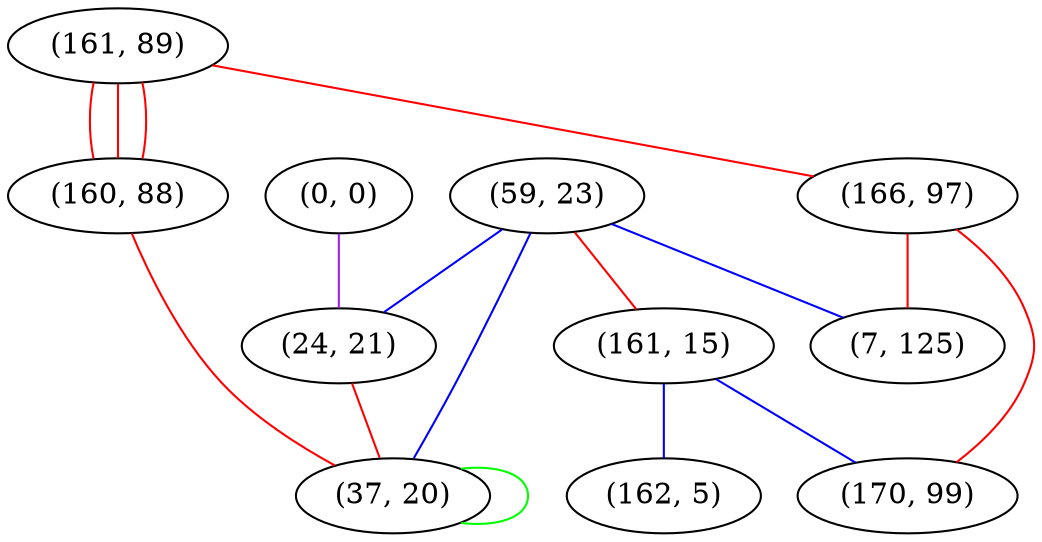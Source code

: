 graph "" {
"(59, 23)";
"(0, 0)";
"(161, 89)";
"(24, 21)";
"(166, 97)";
"(160, 88)";
"(161, 15)";
"(37, 20)";
"(162, 5)";
"(7, 125)";
"(170, 99)";
"(59, 23)" -- "(37, 20)"  [color=blue, key=0, weight=3];
"(59, 23)" -- "(7, 125)"  [color=blue, key=0, weight=3];
"(59, 23)" -- "(24, 21)"  [color=blue, key=0, weight=3];
"(59, 23)" -- "(161, 15)"  [color=red, key=0, weight=1];
"(0, 0)" -- "(24, 21)"  [color=purple, key=0, weight=4];
"(161, 89)" -- "(166, 97)"  [color=red, key=0, weight=1];
"(161, 89)" -- "(160, 88)"  [color=red, key=0, weight=1];
"(161, 89)" -- "(160, 88)"  [color=red, key=1, weight=1];
"(161, 89)" -- "(160, 88)"  [color=red, key=2, weight=1];
"(24, 21)" -- "(37, 20)"  [color=red, key=0, weight=1];
"(166, 97)" -- "(7, 125)"  [color=red, key=0, weight=1];
"(166, 97)" -- "(170, 99)"  [color=red, key=0, weight=1];
"(160, 88)" -- "(37, 20)"  [color=red, key=0, weight=1];
"(161, 15)" -- "(162, 5)"  [color=blue, key=0, weight=3];
"(161, 15)" -- "(170, 99)"  [color=blue, key=0, weight=3];
"(37, 20)" -- "(37, 20)"  [color=green, key=0, weight=2];
}
